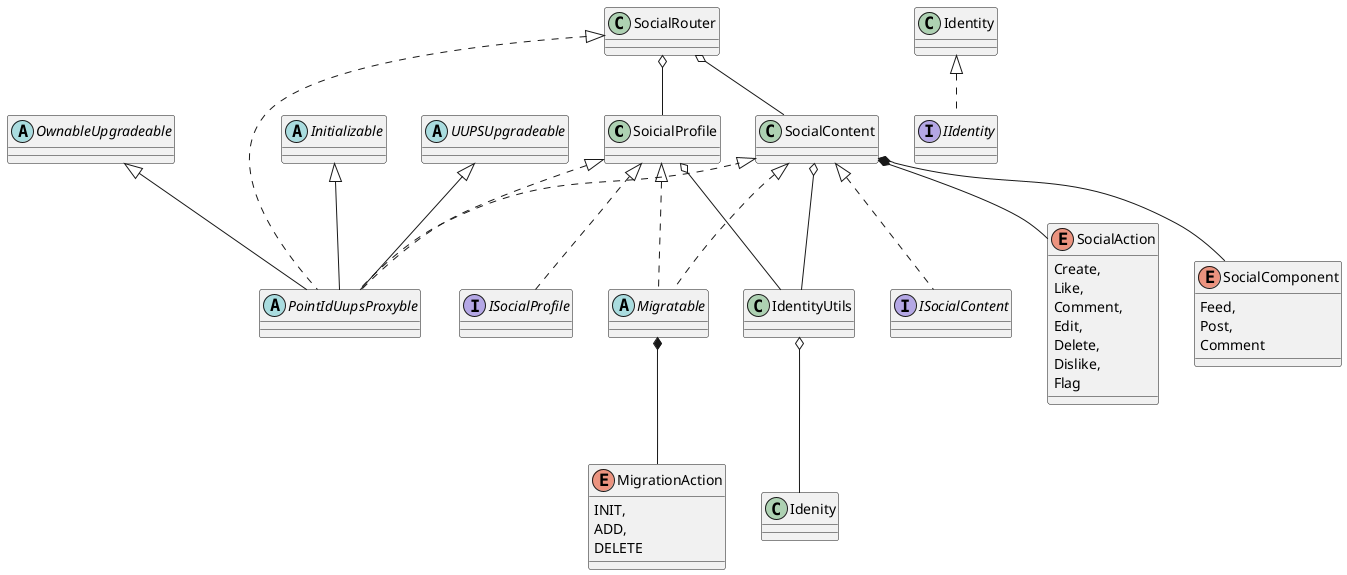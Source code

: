 @startuml "Point.Social"
'https://plantuml.com/class-diagram

class SoicialProfile
class SocialContent
class IdentityUtils
class Identity

abstract PointIdUupsProxyble
abstract Migratable

abstract Initializable
abstract UUPSUpgradeable
abstract OwnableUpgradeable

interface ISocialProfile
interface ISocialContent
interface IIdentity

SocialRouter o-- SoicialProfile
SocialRouter o-- SocialContent
IdentityUtils o-- Idenity
SoicialProfile o-- IdentityUtils
SocialContent o-- IdentityUtils

SoicialProfile <|.. ISocialProfile
SocialContent <|.. ISocialContent
Identity <|.. IIdentity

SocialRouter <|.. PointIdUupsProxyble
SoicialProfile <|.. PointIdUupsProxyble
SocialContent <|.. PointIdUupsProxyble

SoicialProfile <|.. Migratable
SocialContent <|.. Migratable

Initializable <|-- PointIdUupsProxyble
UUPSUpgradeable <|-- PointIdUupsProxyble
OwnableUpgradeable <|-- PointIdUupsProxyble

enum MigrationAction {
    INIT,
    ADD,
    DELETE
}

enum SocialAction {
        Create,
        Like,
        Comment,
        Edit,
        Delete,
        Dislike,
        Flag
}

enum SocialComponent {
        Feed,
        Post,
        Comment
}

Migratable *-- MigrationAction
SocialContent *-- SocialAction
SocialContent *-- SocialComponent

@enduml